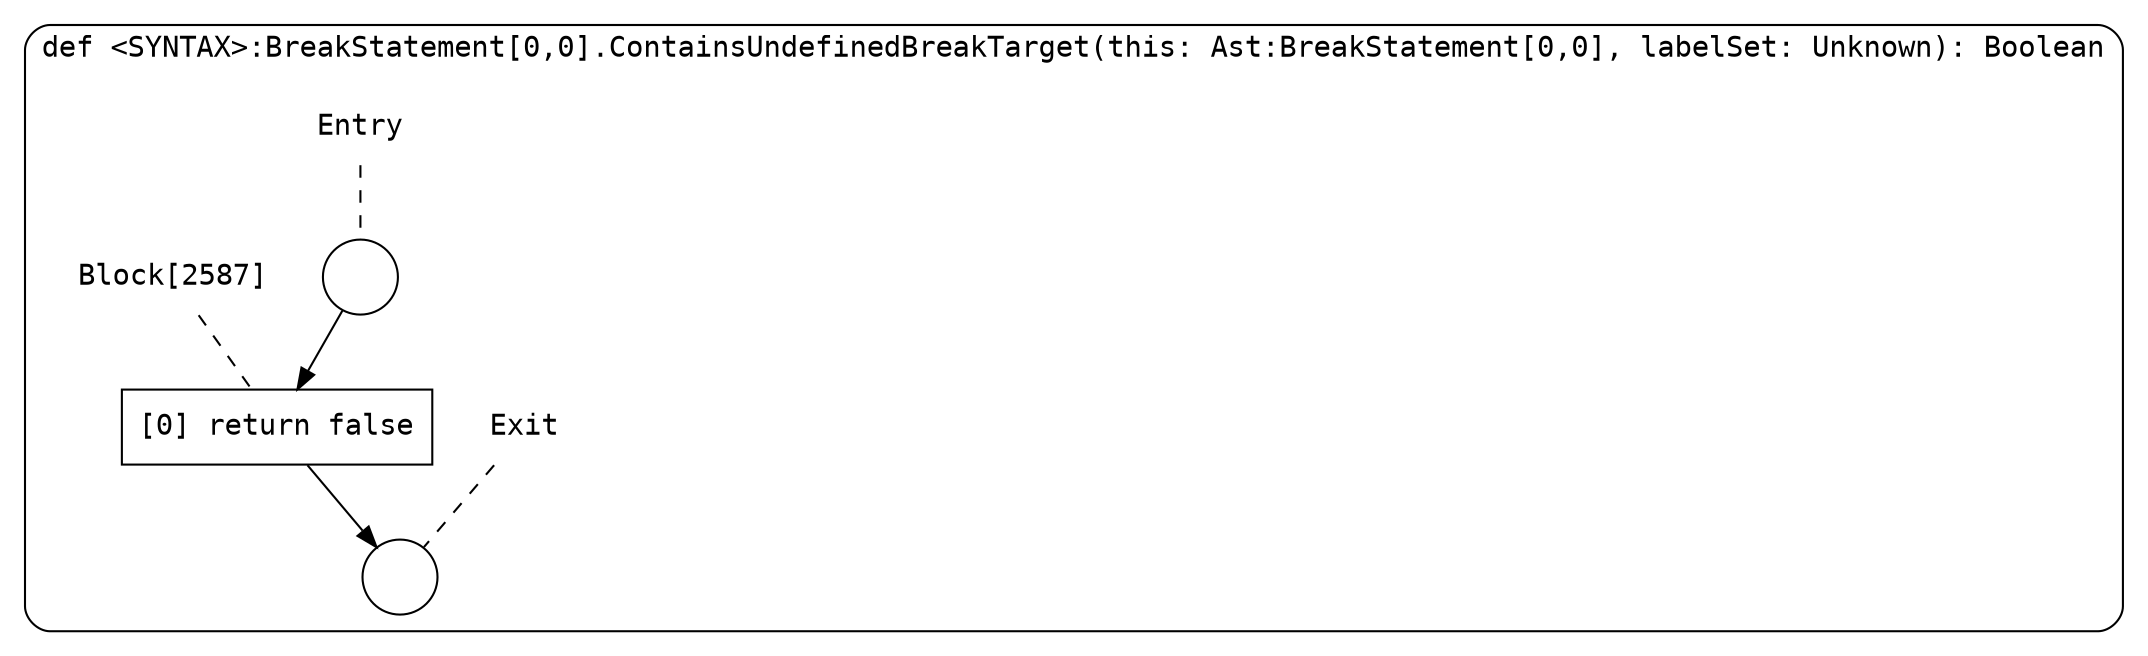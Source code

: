 digraph {
  graph [fontname = "Consolas"]
  node [fontname = "Consolas"]
  edge [fontname = "Consolas"]
  subgraph cluster579 {
    label = "def <SYNTAX>:BreakStatement[0,0].ContainsUndefinedBreakTarget(this: Ast:BreakStatement[0,0], labelSet: Unknown): Boolean"
    style = rounded
    cluster579_entry_name [shape=none, label=<<font color="black">Entry</font>>]
    cluster579_entry_name -> cluster579_entry [arrowhead=none, color="black", style=dashed]
    cluster579_entry [shape=circle label=" " color="black" fillcolor="white" style=filled]
    cluster579_entry -> node2587 [color="black"]
    cluster579_exit_name [shape=none, label=<<font color="black">Exit</font>>]
    cluster579_exit_name -> cluster579_exit [arrowhead=none, color="black", style=dashed]
    cluster579_exit [shape=circle label=" " color="black" fillcolor="white" style=filled]
    node2587_name [shape=none, label=<<font color="black">Block[2587]</font>>]
    node2587_name -> node2587 [arrowhead=none, color="black", style=dashed]
    node2587 [shape=box, label=<<font color="black">[0] return false<BR ALIGN="LEFT"/></font>> color="black" fillcolor="white", style=filled]
    node2587 -> cluster579_exit [color="black"]
  }
}